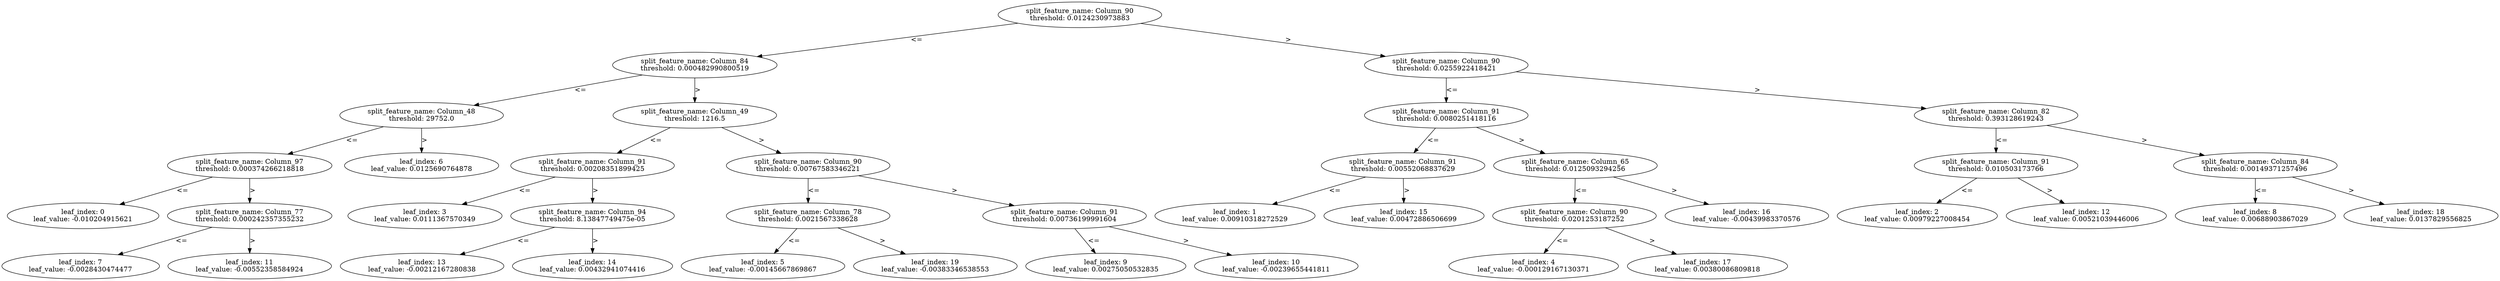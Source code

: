 digraph Tree25 {
	split0 [label="split_feature_name: Column_90\nthreshold: 0.0124230973883"]
	split2 [label="split_feature_name: Column_84\nthreshold: 0.000482990800519"]
	split5 [label="split_feature_name: Column_48\nthreshold: 29752.0"]
	split6 [label="split_feature_name: Column_97\nthreshold: 0.000374266218818"]
	leaf0 [label="leaf_index: 0\nleaf_value: -0.010204915621"]
	split6 -> leaf0 [label="<="]
	split10 [label="split_feature_name: Column_77\nthreshold: 0.000242357355232"]
	leaf7 [label="leaf_index: 7\nleaf_value: -0.0028430474477"]
	split10 -> leaf7 [label="<="]
	leaf11 [label="leaf_index: 11\nleaf_value: -0.00552358584924"]
	split10 -> leaf11 [label=">"]
	split6 -> split10 [label=">"]
	split5 -> split6 [label="<="]
	leaf6 [label="leaf_index: 6\nleaf_value: 0.0125690764878"]
	split5 -> leaf6 [label=">"]
	split2 -> split5 [label="<="]
	split4 [label="split_feature_name: Column_49\nthreshold: 1216.5"]
	split12 [label="split_feature_name: Column_91\nthreshold: 0.00208351899425"]
	leaf3 [label="leaf_index: 3\nleaf_value: 0.0111367570349"]
	split12 -> leaf3 [label="<="]
	split13 [label="split_feature_name: Column_94\nthreshold: 8.13847749475e-05"]
	leaf13 [label="leaf_index: 13\nleaf_value: -0.00212167280838"]
	split13 -> leaf13 [label="<="]
	leaf14 [label="leaf_index: 14\nleaf_value: 0.00432941074416"]
	split13 -> leaf14 [label=">"]
	split12 -> split13 [label=">"]
	split4 -> split12 [label="<="]
	split8 [label="split_feature_name: Column_90\nthreshold: 0.00767583346221"]
	split18 [label="split_feature_name: Column_78\nthreshold: 0.0021567338628"]
	leaf5 [label="leaf_index: 5\nleaf_value: -0.00145667869867"]
	split18 -> leaf5 [label="<="]
	leaf19 [label="leaf_index: 19\nleaf_value: -0.00383346538553"]
	split18 -> leaf19 [label=">"]
	split8 -> split18 [label="<="]
	split9 [label="split_feature_name: Column_91\nthreshold: 0.00736199991604"]
	leaf9 [label="leaf_index: 9\nleaf_value: 0.00275050532835"]
	split9 -> leaf9 [label="<="]
	leaf10 [label="leaf_index: 10\nleaf_value: -0.00239655441811"]
	split9 -> leaf10 [label=">"]
	split8 -> split9 [label=">"]
	split4 -> split8 [label=">"]
	split2 -> split4 [label=">"]
	split0 -> split2 [label="<="]
	split1 [label="split_feature_name: Column_90\nthreshold: 0.0255922418421"]
	split3 [label="split_feature_name: Column_91\nthreshold: 0.0080251418116"]
	split14 [label="split_feature_name: Column_91\nthreshold: 0.00552068837629"]
	leaf1 [label="leaf_index: 1\nleaf_value: 0.00910318272529"]
	split14 -> leaf1 [label="<="]
	leaf15 [label="leaf_index: 15\nleaf_value: 0.00472886506699"]
	split14 -> leaf15 [label=">"]
	split3 -> split14 [label="<="]
	split15 [label="split_feature_name: Column_65\nthreshold: 0.0125093294256"]
	split16 [label="split_feature_name: Column_90\nthreshold: 0.0201253187252"]
	leaf4 [label="leaf_index: 4\nleaf_value: -0.000129167130371"]
	split16 -> leaf4 [label="<="]
	leaf17 [label="leaf_index: 17\nleaf_value: 0.00380086809818"]
	split16 -> leaf17 [label=">"]
	split15 -> split16 [label="<="]
	leaf16 [label="leaf_index: 16\nleaf_value: -0.00439983370576"]
	split15 -> leaf16 [label=">"]
	split3 -> split15 [label=">"]
	split1 -> split3 [label="<="]
	split7 [label="split_feature_name: Column_82\nthreshold: 0.393128619243"]
	split11 [label="split_feature_name: Column_91\nthreshold: 0.010503173766"]
	leaf2 [label="leaf_index: 2\nleaf_value: 0.00979227008454"]
	split11 -> leaf2 [label="<="]
	leaf12 [label="leaf_index: 12\nleaf_value: 0.00521039446006"]
	split11 -> leaf12 [label=">"]
	split7 -> split11 [label="<="]
	split17 [label="split_feature_name: Column_84\nthreshold: 0.00149371257496"]
	leaf8 [label="leaf_index: 8\nleaf_value: 0.00688903867029"]
	split17 -> leaf8 [label="<="]
	leaf18 [label="leaf_index: 18\nleaf_value: 0.0137829556825"]
	split17 -> leaf18 [label=">"]
	split7 -> split17 [label=">"]
	split1 -> split7 [label=">"]
	split0 -> split1 [label=">"]
}
